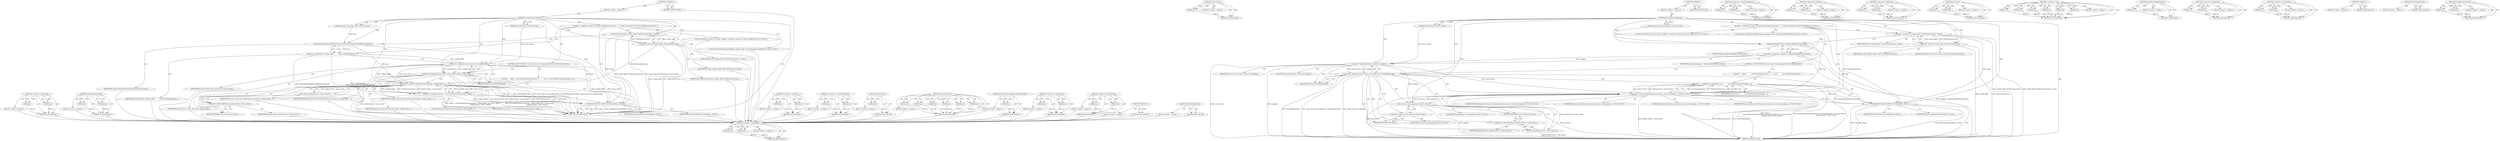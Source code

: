 digraph "StartPollingThread" {
vulnerable_93 [label=<(METHOD,&lt;operator&gt;.logicalAnd)>];
vulnerable_94 [label=<(PARAM,p1)>];
vulnerable_95 [label=<(PARAM,p2)>];
vulnerable_96 [label=<(BLOCK,&lt;empty&gt;,&lt;empty&gt;)>];
vulnerable_97 [label=<(METHOD_RETURN,ANY)>];
vulnerable_120 [label=<(METHOD,task_runner)>];
vulnerable_121 [label=<(PARAM,p1)>];
vulnerable_122 [label=<(BLOCK,&lt;empty&gt;,&lt;empty&gt;)>];
vulnerable_123 [label=<(METHOD_RETURN,ANY)>];
vulnerable_6 [label=<(METHOD,&lt;global&gt;)<SUB>1</SUB>>];
vulnerable_7 [label=<(BLOCK,&lt;empty&gt;,&lt;empty&gt;)<SUB>1</SUB>>];
vulnerable_8 [label=<(METHOD,CreateSensorAndNotify)<SUB>1</SUB>>];
vulnerable_9 [label="<(PARAM,mojom::SensorType type)<SUB>2</SUB>>"];
vulnerable_10 [label=<(PARAM,SensorInfoLinux* sensor_device)<SUB>3</SUB>>];
vulnerable_11 [label=<(BLOCK,{
   DCHECK_CALLED_ON_VALID_THREAD(thread_check...,{
   DCHECK_CALLED_ON_VALID_THREAD(thread_check...)<SUB>3</SUB>>];
vulnerable_12 [label="<(LOCAL,DCHECK_CALLED_ON_VALID_THREAD : DCHECK_CALLED_ON_VALID_THREAD)<SUB>4</SUB>>"];
vulnerable_13 [label=<(&lt;operator&gt;.greaterThan,scoped_refptr&lt;PlatformSensorLinux&gt; sensor)<SUB>5</SUB>>];
vulnerable_14 [label=<(&lt;operator&gt;.lessThan,scoped_refptr&lt;PlatformSensorLinux)<SUB>5</SUB>>];
vulnerable_15 [label=<(IDENTIFIER,scoped_refptr,scoped_refptr&lt;PlatformSensorLinux)<SUB>5</SUB>>];
vulnerable_16 [label=<(IDENTIFIER,PlatformSensorLinux,scoped_refptr&lt;PlatformSensorLinux)<SUB>5</SUB>>];
vulnerable_17 [label=<(IDENTIFIER,sensor,scoped_refptr&lt;PlatformSensorLinux&gt; sensor)<SUB>5</SUB>>];
vulnerable_18 [label="<(LOCAL,mojo.ScopedSharedBufferMapping mapping: mojo.ScopedSharedBufferMapping)<SUB>6</SUB>>"];
vulnerable_19 [label=<(&lt;operator&gt;.assignment,mapping = MapSharedBufferForType(type))<SUB>6</SUB>>];
vulnerable_20 [label=<(IDENTIFIER,mapping,mapping = MapSharedBufferForType(type))<SUB>6</SUB>>];
vulnerable_21 [label=<(MapSharedBufferForType,MapSharedBufferForType(type))<SUB>6</SUB>>];
vulnerable_22 [label=<(IDENTIFIER,type,MapSharedBufferForType(type))<SUB>6</SUB>>];
vulnerable_23 [label=<(CONTROL_STRUCTURE,IF,if (sensor_device &amp;&amp; mapping &amp;&amp; StartPollingThread()))<SUB>7</SUB>>];
vulnerable_24 [label=<(&lt;operator&gt;.logicalAnd,sensor_device &amp;&amp; mapping &amp;&amp; StartPollingThread())<SUB>7</SUB>>];
vulnerable_25 [label=<(&lt;operator&gt;.logicalAnd,sensor_device &amp;&amp; mapping)<SUB>7</SUB>>];
vulnerable_26 [label=<(IDENTIFIER,sensor_device,sensor_device &amp;&amp; mapping)<SUB>7</SUB>>];
vulnerable_27 [label=<(IDENTIFIER,mapping,sensor_device &amp;&amp; mapping)<SUB>7</SUB>>];
vulnerable_28 [label=<(StartPollingThread,StartPollingThread())<SUB>7</SUB>>];
vulnerable_29 [label=<(BLOCK,{
    sensor =
        new PlatformSensorLinux(...,{
    sensor =
        new PlatformSensorLinux(...)<SUB>7</SUB>>];
vulnerable_30 [label=<(&lt;operator&gt;.assignment,sensor =
        new PlatformSensorLinux(type, ...)<SUB>8</SUB>>];
vulnerable_31 [label=<(IDENTIFIER,sensor,sensor =
        new PlatformSensorLinux(type, ...)<SUB>8</SUB>>];
vulnerable_32 [label="<(&lt;operator&gt;.new,new PlatformSensorLinux(type, std::move(mapping...)<SUB>9</SUB>>"];
vulnerable_33 [label="<(IDENTIFIER,PlatformSensorLinux,new PlatformSensorLinux(type, std::move(mapping...)<SUB>9</SUB>>"];
vulnerable_34 [label="<(IDENTIFIER,type,new PlatformSensorLinux(type, std::move(mapping...)<SUB>9</SUB>>"];
vulnerable_35 [label="<(std.move,std::move(mapping))<SUB>9</SUB>>"];
vulnerable_36 [label="<(&lt;operator&gt;.fieldAccess,std::move)<SUB>9</SUB>>"];
vulnerable_37 [label="<(IDENTIFIER,std,std::move(mapping))<SUB>9</SUB>>"];
vulnerable_38 [label=<(FIELD_IDENTIFIER,move,move)<SUB>9</SUB>>];
vulnerable_39 [label="<(IDENTIFIER,mapping,std::move(mapping))<SUB>9</SUB>>"];
vulnerable_40 [label="<(LITERAL,this,new PlatformSensorLinux(type, std::move(mapping...)<SUB>9</SUB>>"];
vulnerable_41 [label="<(IDENTIFIER,sensor_device,new PlatformSensorLinux(type, std::move(mapping...)<SUB>9</SUB>>"];
vulnerable_42 [label=<(task_runner,polling_thread_-&gt;task_runner())<SUB>10</SUB>>];
vulnerable_43 [label=<(&lt;operator&gt;.indirectFieldAccess,polling_thread_-&gt;task_runner)<SUB>10</SUB>>];
vulnerable_44 [label=<(IDENTIFIER,polling_thread_,polling_thread_-&gt;task_runner())<SUB>10</SUB>>];
vulnerable_45 [label=<(FIELD_IDENTIFIER,task_runner,task_runner)<SUB>10</SUB>>];
vulnerable_46 [label=<(NotifySensorCreated,NotifySensorCreated(type, sensor))<SUB>12</SUB>>];
vulnerable_47 [label=<(IDENTIFIER,type,NotifySensorCreated(type, sensor))<SUB>12</SUB>>];
vulnerable_48 [label=<(IDENTIFIER,sensor,NotifySensorCreated(type, sensor))<SUB>12</SUB>>];
vulnerable_49 [label=<(METHOD_RETURN,void)<SUB>1</SUB>>];
vulnerable_51 [label=<(METHOD_RETURN,ANY)<SUB>1</SUB>>];
vulnerable_124 [label=<(METHOD,&lt;operator&gt;.indirectFieldAccess)>];
vulnerable_125 [label=<(PARAM,p1)>];
vulnerable_126 [label=<(PARAM,p2)>];
vulnerable_127 [label=<(BLOCK,&lt;empty&gt;,&lt;empty&gt;)>];
vulnerable_128 [label=<(METHOD_RETURN,ANY)>];
vulnerable_79 [label=<(METHOD,&lt;operator&gt;.lessThan)>];
vulnerable_80 [label=<(PARAM,p1)>];
vulnerable_81 [label=<(PARAM,p2)>];
vulnerable_82 [label=<(BLOCK,&lt;empty&gt;,&lt;empty&gt;)>];
vulnerable_83 [label=<(METHOD_RETURN,ANY)>];
vulnerable_115 [label=<(METHOD,&lt;operator&gt;.fieldAccess)>];
vulnerable_116 [label=<(PARAM,p1)>];
vulnerable_117 [label=<(PARAM,p2)>];
vulnerable_118 [label=<(BLOCK,&lt;empty&gt;,&lt;empty&gt;)>];
vulnerable_119 [label=<(METHOD_RETURN,ANY)>];
vulnerable_110 [label=<(METHOD,std.move)>];
vulnerable_111 [label=<(PARAM,p1)>];
vulnerable_112 [label=<(PARAM,p2)>];
vulnerable_113 [label=<(BLOCK,&lt;empty&gt;,&lt;empty&gt;)>];
vulnerable_114 [label=<(METHOD_RETURN,ANY)>];
vulnerable_101 [label=<(METHOD,&lt;operator&gt;.new)>];
vulnerable_102 [label=<(PARAM,p1)>];
vulnerable_103 [label=<(PARAM,p2)>];
vulnerable_104 [label=<(PARAM,p3)>];
vulnerable_105 [label=<(PARAM,p4)>];
vulnerable_106 [label=<(PARAM,p5)>];
vulnerable_107 [label=<(PARAM,p6)>];
vulnerable_108 [label=<(BLOCK,&lt;empty&gt;,&lt;empty&gt;)>];
vulnerable_109 [label=<(METHOD_RETURN,ANY)>];
vulnerable_89 [label=<(METHOD,MapSharedBufferForType)>];
vulnerable_90 [label=<(PARAM,p1)>];
vulnerable_91 [label=<(BLOCK,&lt;empty&gt;,&lt;empty&gt;)>];
vulnerable_92 [label=<(METHOD_RETURN,ANY)>];
vulnerable_84 [label=<(METHOD,&lt;operator&gt;.assignment)>];
vulnerable_85 [label=<(PARAM,p1)>];
vulnerable_86 [label=<(PARAM,p2)>];
vulnerable_87 [label=<(BLOCK,&lt;empty&gt;,&lt;empty&gt;)>];
vulnerable_88 [label=<(METHOD_RETURN,ANY)>];
vulnerable_74 [label=<(METHOD,&lt;operator&gt;.greaterThan)>];
vulnerable_75 [label=<(PARAM,p1)>];
vulnerable_76 [label=<(PARAM,p2)>];
vulnerable_77 [label=<(BLOCK,&lt;empty&gt;,&lt;empty&gt;)>];
vulnerable_78 [label=<(METHOD_RETURN,ANY)>];
vulnerable_68 [label=<(METHOD,&lt;global&gt;)<SUB>1</SUB>>];
vulnerable_69 [label=<(BLOCK,&lt;empty&gt;,&lt;empty&gt;)>];
vulnerable_70 [label=<(METHOD_RETURN,ANY)>];
vulnerable_98 [label=<(METHOD,StartPollingThread)>];
vulnerable_99 [label=<(BLOCK,&lt;empty&gt;,&lt;empty&gt;)>];
vulnerable_100 [label=<(METHOD_RETURN,ANY)>];
vulnerable_129 [label=<(METHOD,NotifySensorCreated)>];
vulnerable_130 [label=<(PARAM,p1)>];
vulnerable_131 [label=<(PARAM,p2)>];
vulnerable_132 [label=<(BLOCK,&lt;empty&gt;,&lt;empty&gt;)>];
vulnerable_133 [label=<(METHOD_RETURN,ANY)>];
fixed_89 [label=<(METHOD,&lt;operator&gt;.logicalAnd)>];
fixed_90 [label=<(PARAM,p1)>];
fixed_91 [label=<(PARAM,p2)>];
fixed_92 [label=<(BLOCK,&lt;empty&gt;,&lt;empty&gt;)>];
fixed_93 [label=<(METHOD_RETURN,ANY)>];
fixed_115 [label=<(METHOD,NotifySensorCreated)>];
fixed_116 [label=<(PARAM,p1)>];
fixed_117 [label=<(PARAM,p2)>];
fixed_118 [label=<(BLOCK,&lt;empty&gt;,&lt;empty&gt;)>];
fixed_119 [label=<(METHOD_RETURN,ANY)>];
fixed_6 [label=<(METHOD,&lt;global&gt;)<SUB>1</SUB>>];
fixed_7 [label=<(BLOCK,&lt;empty&gt;,&lt;empty&gt;)<SUB>1</SUB>>];
fixed_8 [label=<(METHOD,CreateSensorAndNotify)<SUB>1</SUB>>];
fixed_9 [label="<(PARAM,mojom::SensorType type)<SUB>2</SUB>>"];
fixed_10 [label=<(PARAM,SensorInfoLinux* sensor_device)<SUB>3</SUB>>];
fixed_11 [label=<(BLOCK,{
   DCHECK_CALLED_ON_VALID_THREAD(thread_check...,{
   DCHECK_CALLED_ON_VALID_THREAD(thread_check...)<SUB>3</SUB>>];
fixed_12 [label="<(LOCAL,DCHECK_CALLED_ON_VALID_THREAD : DCHECK_CALLED_ON_VALID_THREAD)<SUB>4</SUB>>"];
fixed_13 [label=<(&lt;operator&gt;.greaterThan,scoped_refptr&lt;PlatformSensorLinux&gt; sensor)<SUB>5</SUB>>];
fixed_14 [label=<(&lt;operator&gt;.lessThan,scoped_refptr&lt;PlatformSensorLinux)<SUB>5</SUB>>];
fixed_15 [label=<(IDENTIFIER,scoped_refptr,scoped_refptr&lt;PlatformSensorLinux)<SUB>5</SUB>>];
fixed_16 [label=<(IDENTIFIER,PlatformSensorLinux,scoped_refptr&lt;PlatformSensorLinux)<SUB>5</SUB>>];
fixed_17 [label=<(IDENTIFIER,sensor,scoped_refptr&lt;PlatformSensorLinux&gt; sensor)<SUB>5</SUB>>];
fixed_18 [label="<(LOCAL,SensorReadingSharedBuffer* reading_buffer: SensorReadingSharedBuffer*)<SUB>6</SUB>>"];
fixed_19 [label=<(&lt;operator&gt;.assignment,* reading_buffer =
      GetSensorReadingShared...)<SUB>6</SUB>>];
fixed_20 [label=<(IDENTIFIER,reading_buffer,* reading_buffer =
      GetSensorReadingShared...)<SUB>6</SUB>>];
fixed_21 [label=<(GetSensorReadingSharedBufferForType,GetSensorReadingSharedBufferForType(type))<SUB>7</SUB>>];
fixed_22 [label=<(IDENTIFIER,type,GetSensorReadingSharedBufferForType(type))<SUB>7</SUB>>];
fixed_23 [label=<(CONTROL_STRUCTURE,IF,if (sensor_device &amp;&amp; reading_buffer &amp;&amp; StartPollingThread()))<SUB>8</SUB>>];
fixed_24 [label=<(&lt;operator&gt;.logicalAnd,sensor_device &amp;&amp; reading_buffer &amp;&amp; StartPolling...)<SUB>8</SUB>>];
fixed_25 [label=<(&lt;operator&gt;.logicalAnd,sensor_device &amp;&amp; reading_buffer)<SUB>8</SUB>>];
fixed_26 [label=<(IDENTIFIER,sensor_device,sensor_device &amp;&amp; reading_buffer)<SUB>8</SUB>>];
fixed_27 [label=<(IDENTIFIER,reading_buffer,sensor_device &amp;&amp; reading_buffer)<SUB>8</SUB>>];
fixed_28 [label=<(StartPollingThread,StartPollingThread())<SUB>8</SUB>>];
fixed_29 [label=<(BLOCK,{
    sensor = new PlatformSensorLinux(type, re...,{
    sensor = new PlatformSensorLinux(type, re...)<SUB>8</SUB>>];
fixed_30 [label=<(&lt;operator&gt;.assignment,sensor = new PlatformSensorLinux(type, reading_...)<SUB>9</SUB>>];
fixed_31 [label=<(IDENTIFIER,sensor,sensor = new PlatformSensorLinux(type, reading_...)<SUB>9</SUB>>];
fixed_32 [label=<(&lt;operator&gt;.new,new PlatformSensorLinux(type, reading_buffer, t...)<SUB>9</SUB>>];
fixed_33 [label=<(IDENTIFIER,PlatformSensorLinux,new PlatformSensorLinux(type, reading_buffer, t...)<SUB>9</SUB>>];
fixed_34 [label=<(IDENTIFIER,type,new PlatformSensorLinux(type, reading_buffer, t...)<SUB>9</SUB>>];
fixed_35 [label=<(IDENTIFIER,reading_buffer,new PlatformSensorLinux(type, reading_buffer, t...)<SUB>9</SUB>>];
fixed_36 [label=<(LITERAL,this,new PlatformSensorLinux(type, reading_buffer, t...)<SUB>9</SUB>>];
fixed_37 [label=<(IDENTIFIER,sensor_device,new PlatformSensorLinux(type, reading_buffer, t...)<SUB>9</SUB>>];
fixed_38 [label=<(task_runner,polling_thread_-&gt;task_runner())<SUB>10</SUB>>];
fixed_39 [label=<(&lt;operator&gt;.indirectFieldAccess,polling_thread_-&gt;task_runner)<SUB>10</SUB>>];
fixed_40 [label=<(IDENTIFIER,polling_thread_,polling_thread_-&gt;task_runner())<SUB>10</SUB>>];
fixed_41 [label=<(FIELD_IDENTIFIER,task_runner,task_runner)<SUB>10</SUB>>];
fixed_42 [label=<(NotifySensorCreated,NotifySensorCreated(type, sensor))<SUB>12</SUB>>];
fixed_43 [label=<(IDENTIFIER,type,NotifySensorCreated(type, sensor))<SUB>12</SUB>>];
fixed_44 [label=<(IDENTIFIER,sensor,NotifySensorCreated(type, sensor))<SUB>12</SUB>>];
fixed_45 [label=<(METHOD_RETURN,void)<SUB>1</SUB>>];
fixed_47 [label=<(METHOD_RETURN,ANY)<SUB>1</SUB>>];
fixed_75 [label=<(METHOD,&lt;operator&gt;.lessThan)>];
fixed_76 [label=<(PARAM,p1)>];
fixed_77 [label=<(PARAM,p2)>];
fixed_78 [label=<(BLOCK,&lt;empty&gt;,&lt;empty&gt;)>];
fixed_79 [label=<(METHOD_RETURN,ANY)>];
fixed_110 [label=<(METHOD,&lt;operator&gt;.indirectFieldAccess)>];
fixed_111 [label=<(PARAM,p1)>];
fixed_112 [label=<(PARAM,p2)>];
fixed_113 [label=<(BLOCK,&lt;empty&gt;,&lt;empty&gt;)>];
fixed_114 [label=<(METHOD_RETURN,ANY)>];
fixed_106 [label=<(METHOD,task_runner)>];
fixed_107 [label=<(PARAM,p1)>];
fixed_108 [label=<(BLOCK,&lt;empty&gt;,&lt;empty&gt;)>];
fixed_109 [label=<(METHOD_RETURN,ANY)>];
fixed_97 [label=<(METHOD,&lt;operator&gt;.new)>];
fixed_98 [label=<(PARAM,p1)>];
fixed_99 [label=<(PARAM,p2)>];
fixed_100 [label=<(PARAM,p3)>];
fixed_101 [label=<(PARAM,p4)>];
fixed_102 [label=<(PARAM,p5)>];
fixed_103 [label=<(PARAM,p6)>];
fixed_104 [label=<(BLOCK,&lt;empty&gt;,&lt;empty&gt;)>];
fixed_105 [label=<(METHOD_RETURN,ANY)>];
fixed_85 [label=<(METHOD,GetSensorReadingSharedBufferForType)>];
fixed_86 [label=<(PARAM,p1)>];
fixed_87 [label=<(BLOCK,&lt;empty&gt;,&lt;empty&gt;)>];
fixed_88 [label=<(METHOD_RETURN,ANY)>];
fixed_80 [label=<(METHOD,&lt;operator&gt;.assignment)>];
fixed_81 [label=<(PARAM,p1)>];
fixed_82 [label=<(PARAM,p2)>];
fixed_83 [label=<(BLOCK,&lt;empty&gt;,&lt;empty&gt;)>];
fixed_84 [label=<(METHOD_RETURN,ANY)>];
fixed_70 [label=<(METHOD,&lt;operator&gt;.greaterThan)>];
fixed_71 [label=<(PARAM,p1)>];
fixed_72 [label=<(PARAM,p2)>];
fixed_73 [label=<(BLOCK,&lt;empty&gt;,&lt;empty&gt;)>];
fixed_74 [label=<(METHOD_RETURN,ANY)>];
fixed_64 [label=<(METHOD,&lt;global&gt;)<SUB>1</SUB>>];
fixed_65 [label=<(BLOCK,&lt;empty&gt;,&lt;empty&gt;)>];
fixed_66 [label=<(METHOD_RETURN,ANY)>];
fixed_94 [label=<(METHOD,StartPollingThread)>];
fixed_95 [label=<(BLOCK,&lt;empty&gt;,&lt;empty&gt;)>];
fixed_96 [label=<(METHOD_RETURN,ANY)>];
vulnerable_93 -> vulnerable_94  [key=0, label="AST: "];
vulnerable_93 -> vulnerable_94  [key=1, label="DDG: "];
vulnerable_93 -> vulnerable_96  [key=0, label="AST: "];
vulnerable_93 -> vulnerable_95  [key=0, label="AST: "];
vulnerable_93 -> vulnerable_95  [key=1, label="DDG: "];
vulnerable_93 -> vulnerable_97  [key=0, label="AST: "];
vulnerable_93 -> vulnerable_97  [key=1, label="CFG: "];
vulnerable_94 -> vulnerable_97  [key=0, label="DDG: p1"];
vulnerable_95 -> vulnerable_97  [key=0, label="DDG: p2"];
vulnerable_120 -> vulnerable_121  [key=0, label="AST: "];
vulnerable_120 -> vulnerable_121  [key=1, label="DDG: "];
vulnerable_120 -> vulnerable_122  [key=0, label="AST: "];
vulnerable_120 -> vulnerable_123  [key=0, label="AST: "];
vulnerable_120 -> vulnerable_123  [key=1, label="CFG: "];
vulnerable_121 -> vulnerable_123  [key=0, label="DDG: p1"];
vulnerable_6 -> vulnerable_7  [key=0, label="AST: "];
vulnerable_6 -> vulnerable_51  [key=0, label="AST: "];
vulnerable_6 -> vulnerable_51  [key=1, label="CFG: "];
vulnerable_7 -> vulnerable_8  [key=0, label="AST: "];
vulnerable_8 -> vulnerable_9  [key=0, label="AST: "];
vulnerable_8 -> vulnerable_9  [key=1, label="DDG: "];
vulnerable_8 -> vulnerable_10  [key=0, label="AST: "];
vulnerable_8 -> vulnerable_10  [key=1, label="DDG: "];
vulnerable_8 -> vulnerable_11  [key=0, label="AST: "];
vulnerable_8 -> vulnerable_49  [key=0, label="AST: "];
vulnerable_8 -> vulnerable_14  [key=0, label="CFG: "];
vulnerable_8 -> vulnerable_14  [key=1, label="DDG: "];
vulnerable_8 -> vulnerable_13  [key=0, label="DDG: "];
vulnerable_8 -> vulnerable_46  [key=0, label="DDG: "];
vulnerable_8 -> vulnerable_21  [key=0, label="DDG: "];
vulnerable_8 -> vulnerable_24  [key=0, label="DDG: "];
vulnerable_8 -> vulnerable_25  [key=0, label="DDG: "];
vulnerable_8 -> vulnerable_32  [key=0, label="DDG: "];
vulnerable_8 -> vulnerable_35  [key=0, label="DDG: "];
vulnerable_9 -> vulnerable_21  [key=0, label="DDG: type"];
vulnerable_10 -> vulnerable_25  [key=0, label="DDG: sensor_device"];
vulnerable_11 -> vulnerable_12  [key=0, label="AST: "];
vulnerable_11 -> vulnerable_13  [key=0, label="AST: "];
vulnerable_11 -> vulnerable_18  [key=0, label="AST: "];
vulnerable_11 -> vulnerable_19  [key=0, label="AST: "];
vulnerable_11 -> vulnerable_23  [key=0, label="AST: "];
vulnerable_11 -> vulnerable_46  [key=0, label="AST: "];
vulnerable_13 -> vulnerable_14  [key=0, label="AST: "];
vulnerable_13 -> vulnerable_17  [key=0, label="AST: "];
vulnerable_13 -> vulnerable_21  [key=0, label="CFG: "];
vulnerable_13 -> vulnerable_49  [key=0, label="DDG: scoped_refptr&lt;PlatformSensorLinux"];
vulnerable_13 -> vulnerable_49  [key=1, label="DDG: scoped_refptr&lt;PlatformSensorLinux&gt; sensor"];
vulnerable_13 -> vulnerable_46  [key=0, label="DDG: sensor"];
vulnerable_14 -> vulnerable_15  [key=0, label="AST: "];
vulnerable_14 -> vulnerable_16  [key=0, label="AST: "];
vulnerable_14 -> vulnerable_13  [key=0, label="CFG: "];
vulnerable_14 -> vulnerable_13  [key=1, label="DDG: scoped_refptr"];
vulnerable_14 -> vulnerable_13  [key=2, label="DDG: PlatformSensorLinux"];
vulnerable_14 -> vulnerable_49  [key=0, label="DDG: PlatformSensorLinux"];
vulnerable_14 -> vulnerable_49  [key=1, label="DDG: scoped_refptr"];
vulnerable_14 -> vulnerable_32  [key=0, label="DDG: PlatformSensorLinux"];
vulnerable_19 -> vulnerable_20  [key=0, label="AST: "];
vulnerable_19 -> vulnerable_21  [key=0, label="AST: "];
vulnerable_19 -> vulnerable_25  [key=0, label="CFG: "];
vulnerable_19 -> vulnerable_25  [key=1, label="DDG: mapping"];
vulnerable_19 -> vulnerable_49  [key=0, label="DDG: MapSharedBufferForType(type)"];
vulnerable_19 -> vulnerable_49  [key=1, label="DDG: mapping = MapSharedBufferForType(type)"];
vulnerable_21 -> vulnerable_22  [key=0, label="AST: "];
vulnerable_21 -> vulnerable_19  [key=0, label="CFG: "];
vulnerable_21 -> vulnerable_19  [key=1, label="DDG: type"];
vulnerable_21 -> vulnerable_46  [key=0, label="DDG: type"];
vulnerable_21 -> vulnerable_32  [key=0, label="DDG: type"];
vulnerable_23 -> vulnerable_24  [key=0, label="AST: "];
vulnerable_23 -> vulnerable_29  [key=0, label="AST: "];
vulnerable_24 -> vulnerable_25  [key=0, label="AST: "];
vulnerable_24 -> vulnerable_28  [key=0, label="AST: "];
vulnerable_24 -> vulnerable_38  [key=0, label="CFG: "];
vulnerable_24 -> vulnerable_38  [key=1, label="CDG: "];
vulnerable_24 -> vulnerable_46  [key=0, label="CFG: "];
vulnerable_24 -> vulnerable_49  [key=0, label="DDG: sensor_device &amp;&amp; mapping"];
vulnerable_24 -> vulnerable_49  [key=1, label="DDG: StartPollingThread()"];
vulnerable_24 -> vulnerable_49  [key=2, label="DDG: sensor_device &amp;&amp; mapping &amp;&amp; StartPollingThread()"];
vulnerable_24 -> vulnerable_30  [key=0, label="CDG: "];
vulnerable_24 -> vulnerable_32  [key=0, label="CDG: "];
vulnerable_24 -> vulnerable_42  [key=0, label="CDG: "];
vulnerable_24 -> vulnerable_36  [key=0, label="CDG: "];
vulnerable_24 -> vulnerable_35  [key=0, label="CDG: "];
vulnerable_24 -> vulnerable_45  [key=0, label="CDG: "];
vulnerable_24 -> vulnerable_43  [key=0, label="CDG: "];
vulnerable_25 -> vulnerable_26  [key=0, label="AST: "];
vulnerable_25 -> vulnerable_27  [key=0, label="AST: "];
vulnerable_25 -> vulnerable_28  [key=0, label="CFG: "];
vulnerable_25 -> vulnerable_28  [key=1, label="CDG: "];
vulnerable_25 -> vulnerable_24  [key=0, label="CFG: "];
vulnerable_25 -> vulnerable_24  [key=1, label="DDG: sensor_device"];
vulnerable_25 -> vulnerable_24  [key=2, label="DDG: mapping"];
vulnerable_25 -> vulnerable_49  [key=0, label="DDG: sensor_device"];
vulnerable_25 -> vulnerable_49  [key=1, label="DDG: mapping"];
vulnerable_25 -> vulnerable_32  [key=0, label="DDG: sensor_device"];
vulnerable_25 -> vulnerable_35  [key=0, label="DDG: mapping"];
vulnerable_28 -> vulnerable_24  [key=0, label="CFG: "];
vulnerable_29 -> vulnerable_30  [key=0, label="AST: "];
vulnerable_30 -> vulnerable_31  [key=0, label="AST: "];
vulnerable_30 -> vulnerable_32  [key=0, label="AST: "];
vulnerable_30 -> vulnerable_46  [key=0, label="CFG: "];
vulnerable_30 -> vulnerable_46  [key=1, label="DDG: sensor"];
vulnerable_30 -> vulnerable_49  [key=0, label="DDG: new PlatformSensorLinux(type, std::move(mapping), this, sensor_device,
                                polling_thread_-&gt;task_runner())"];
vulnerable_30 -> vulnerable_49  [key=1, label="DDG: sensor =
        new PlatformSensorLinux(type, std::move(mapping), this, sensor_device,
                                polling_thread_-&gt;task_runner())"];
vulnerable_32 -> vulnerable_33  [key=0, label="AST: "];
vulnerable_32 -> vulnerable_34  [key=0, label="AST: "];
vulnerable_32 -> vulnerable_35  [key=0, label="AST: "];
vulnerable_32 -> vulnerable_40  [key=0, label="AST: "];
vulnerable_32 -> vulnerable_41  [key=0, label="AST: "];
vulnerable_32 -> vulnerable_42  [key=0, label="AST: "];
vulnerable_32 -> vulnerable_30  [key=0, label="CFG: "];
vulnerable_32 -> vulnerable_30  [key=1, label="DDG: std::move(mapping)"];
vulnerable_32 -> vulnerable_30  [key=2, label="DDG: PlatformSensorLinux"];
vulnerable_32 -> vulnerable_30  [key=3, label="DDG: this"];
vulnerable_32 -> vulnerable_30  [key=4, label="DDG: type"];
vulnerable_32 -> vulnerable_30  [key=5, label="DDG: sensor_device"];
vulnerable_32 -> vulnerable_30  [key=6, label="DDG: polling_thread_-&gt;task_runner()"];
vulnerable_32 -> vulnerable_49  [key=0, label="DDG: PlatformSensorLinux"];
vulnerable_32 -> vulnerable_49  [key=1, label="DDG: std::move(mapping)"];
vulnerable_32 -> vulnerable_49  [key=2, label="DDG: sensor_device"];
vulnerable_32 -> vulnerable_49  [key=3, label="DDG: polling_thread_-&gt;task_runner()"];
vulnerable_32 -> vulnerable_46  [key=0, label="DDG: type"];
vulnerable_35 -> vulnerable_36  [key=0, label="AST: "];
vulnerable_35 -> vulnerable_39  [key=0, label="AST: "];
vulnerable_35 -> vulnerable_45  [key=0, label="CFG: "];
vulnerable_35 -> vulnerable_49  [key=0, label="DDG: std::move"];
vulnerable_35 -> vulnerable_49  [key=1, label="DDG: mapping"];
vulnerable_35 -> vulnerable_32  [key=0, label="DDG: std::move"];
vulnerable_35 -> vulnerable_32  [key=1, label="DDG: mapping"];
vulnerable_36 -> vulnerable_37  [key=0, label="AST: "];
vulnerable_36 -> vulnerable_38  [key=0, label="AST: "];
vulnerable_36 -> vulnerable_35  [key=0, label="CFG: "];
vulnerable_38 -> vulnerable_36  [key=0, label="CFG: "];
vulnerable_42 -> vulnerable_43  [key=0, label="AST: "];
vulnerable_42 -> vulnerable_32  [key=0, label="CFG: "];
vulnerable_42 -> vulnerable_32  [key=1, label="DDG: polling_thread_-&gt;task_runner"];
vulnerable_42 -> vulnerable_49  [key=0, label="DDG: polling_thread_-&gt;task_runner"];
vulnerable_43 -> vulnerable_44  [key=0, label="AST: "];
vulnerable_43 -> vulnerable_45  [key=0, label="AST: "];
vulnerable_43 -> vulnerable_42  [key=0, label="CFG: "];
vulnerable_45 -> vulnerable_43  [key=0, label="CFG: "];
vulnerable_46 -> vulnerable_47  [key=0, label="AST: "];
vulnerable_46 -> vulnerable_48  [key=0, label="AST: "];
vulnerable_46 -> vulnerable_49  [key=0, label="CFG: "];
vulnerable_46 -> vulnerable_49  [key=1, label="DDG: type"];
vulnerable_46 -> vulnerable_49  [key=2, label="DDG: sensor"];
vulnerable_46 -> vulnerable_49  [key=3, label="DDG: NotifySensorCreated(type, sensor)"];
vulnerable_124 -> vulnerable_125  [key=0, label="AST: "];
vulnerable_124 -> vulnerable_125  [key=1, label="DDG: "];
vulnerable_124 -> vulnerable_127  [key=0, label="AST: "];
vulnerable_124 -> vulnerable_126  [key=0, label="AST: "];
vulnerable_124 -> vulnerable_126  [key=1, label="DDG: "];
vulnerable_124 -> vulnerable_128  [key=0, label="AST: "];
vulnerable_124 -> vulnerable_128  [key=1, label="CFG: "];
vulnerable_125 -> vulnerable_128  [key=0, label="DDG: p1"];
vulnerable_126 -> vulnerable_128  [key=0, label="DDG: p2"];
vulnerable_79 -> vulnerable_80  [key=0, label="AST: "];
vulnerable_79 -> vulnerable_80  [key=1, label="DDG: "];
vulnerable_79 -> vulnerable_82  [key=0, label="AST: "];
vulnerable_79 -> vulnerable_81  [key=0, label="AST: "];
vulnerable_79 -> vulnerable_81  [key=1, label="DDG: "];
vulnerable_79 -> vulnerable_83  [key=0, label="AST: "];
vulnerable_79 -> vulnerable_83  [key=1, label="CFG: "];
vulnerable_80 -> vulnerable_83  [key=0, label="DDG: p1"];
vulnerable_81 -> vulnerable_83  [key=0, label="DDG: p2"];
vulnerable_115 -> vulnerable_116  [key=0, label="AST: "];
vulnerable_115 -> vulnerable_116  [key=1, label="DDG: "];
vulnerable_115 -> vulnerable_118  [key=0, label="AST: "];
vulnerable_115 -> vulnerable_117  [key=0, label="AST: "];
vulnerable_115 -> vulnerable_117  [key=1, label="DDG: "];
vulnerable_115 -> vulnerable_119  [key=0, label="AST: "];
vulnerable_115 -> vulnerable_119  [key=1, label="CFG: "];
vulnerable_116 -> vulnerable_119  [key=0, label="DDG: p1"];
vulnerable_117 -> vulnerable_119  [key=0, label="DDG: p2"];
vulnerable_110 -> vulnerable_111  [key=0, label="AST: "];
vulnerable_110 -> vulnerable_111  [key=1, label="DDG: "];
vulnerable_110 -> vulnerable_113  [key=0, label="AST: "];
vulnerable_110 -> vulnerable_112  [key=0, label="AST: "];
vulnerable_110 -> vulnerable_112  [key=1, label="DDG: "];
vulnerable_110 -> vulnerable_114  [key=0, label="AST: "];
vulnerable_110 -> vulnerable_114  [key=1, label="CFG: "];
vulnerable_111 -> vulnerable_114  [key=0, label="DDG: p1"];
vulnerable_112 -> vulnerable_114  [key=0, label="DDG: p2"];
vulnerable_101 -> vulnerable_102  [key=0, label="AST: "];
vulnerable_101 -> vulnerable_102  [key=1, label="DDG: "];
vulnerable_101 -> vulnerable_108  [key=0, label="AST: "];
vulnerable_101 -> vulnerable_103  [key=0, label="AST: "];
vulnerable_101 -> vulnerable_103  [key=1, label="DDG: "];
vulnerable_101 -> vulnerable_109  [key=0, label="AST: "];
vulnerable_101 -> vulnerable_109  [key=1, label="CFG: "];
vulnerable_101 -> vulnerable_104  [key=0, label="AST: "];
vulnerable_101 -> vulnerable_104  [key=1, label="DDG: "];
vulnerable_101 -> vulnerable_105  [key=0, label="AST: "];
vulnerable_101 -> vulnerable_105  [key=1, label="DDG: "];
vulnerable_101 -> vulnerable_106  [key=0, label="AST: "];
vulnerable_101 -> vulnerable_106  [key=1, label="DDG: "];
vulnerable_101 -> vulnerable_107  [key=0, label="AST: "];
vulnerable_101 -> vulnerable_107  [key=1, label="DDG: "];
vulnerable_102 -> vulnerable_109  [key=0, label="DDG: p1"];
vulnerable_103 -> vulnerable_109  [key=0, label="DDG: p2"];
vulnerable_104 -> vulnerable_109  [key=0, label="DDG: p3"];
vulnerable_105 -> vulnerable_109  [key=0, label="DDG: p4"];
vulnerable_106 -> vulnerable_109  [key=0, label="DDG: p5"];
vulnerable_107 -> vulnerable_109  [key=0, label="DDG: p6"];
vulnerable_89 -> vulnerable_90  [key=0, label="AST: "];
vulnerable_89 -> vulnerable_90  [key=1, label="DDG: "];
vulnerable_89 -> vulnerable_91  [key=0, label="AST: "];
vulnerable_89 -> vulnerable_92  [key=0, label="AST: "];
vulnerable_89 -> vulnerable_92  [key=1, label="CFG: "];
vulnerable_90 -> vulnerable_92  [key=0, label="DDG: p1"];
vulnerable_84 -> vulnerable_85  [key=0, label="AST: "];
vulnerable_84 -> vulnerable_85  [key=1, label="DDG: "];
vulnerable_84 -> vulnerable_87  [key=0, label="AST: "];
vulnerable_84 -> vulnerable_86  [key=0, label="AST: "];
vulnerable_84 -> vulnerable_86  [key=1, label="DDG: "];
vulnerable_84 -> vulnerable_88  [key=0, label="AST: "];
vulnerable_84 -> vulnerable_88  [key=1, label="CFG: "];
vulnerable_85 -> vulnerable_88  [key=0, label="DDG: p1"];
vulnerable_86 -> vulnerable_88  [key=0, label="DDG: p2"];
vulnerable_74 -> vulnerable_75  [key=0, label="AST: "];
vulnerable_74 -> vulnerable_75  [key=1, label="DDG: "];
vulnerable_74 -> vulnerable_77  [key=0, label="AST: "];
vulnerable_74 -> vulnerable_76  [key=0, label="AST: "];
vulnerable_74 -> vulnerable_76  [key=1, label="DDG: "];
vulnerable_74 -> vulnerable_78  [key=0, label="AST: "];
vulnerable_74 -> vulnerable_78  [key=1, label="CFG: "];
vulnerable_75 -> vulnerable_78  [key=0, label="DDG: p1"];
vulnerable_76 -> vulnerable_78  [key=0, label="DDG: p2"];
vulnerable_68 -> vulnerable_69  [key=0, label="AST: "];
vulnerable_68 -> vulnerable_70  [key=0, label="AST: "];
vulnerable_68 -> vulnerable_70  [key=1, label="CFG: "];
vulnerable_98 -> vulnerable_99  [key=0, label="AST: "];
vulnerable_98 -> vulnerable_100  [key=0, label="AST: "];
vulnerable_98 -> vulnerable_100  [key=1, label="CFG: "];
vulnerable_129 -> vulnerable_130  [key=0, label="AST: "];
vulnerable_129 -> vulnerable_130  [key=1, label="DDG: "];
vulnerable_129 -> vulnerable_132  [key=0, label="AST: "];
vulnerable_129 -> vulnerable_131  [key=0, label="AST: "];
vulnerable_129 -> vulnerable_131  [key=1, label="DDG: "];
vulnerable_129 -> vulnerable_133  [key=0, label="AST: "];
vulnerable_129 -> vulnerable_133  [key=1, label="CFG: "];
vulnerable_130 -> vulnerable_133  [key=0, label="DDG: p1"];
vulnerable_131 -> vulnerable_133  [key=0, label="DDG: p2"];
fixed_89 -> fixed_90  [key=0, label="AST: "];
fixed_89 -> fixed_90  [key=1, label="DDG: "];
fixed_89 -> fixed_92  [key=0, label="AST: "];
fixed_89 -> fixed_91  [key=0, label="AST: "];
fixed_89 -> fixed_91  [key=1, label="DDG: "];
fixed_89 -> fixed_93  [key=0, label="AST: "];
fixed_89 -> fixed_93  [key=1, label="CFG: "];
fixed_90 -> fixed_93  [key=0, label="DDG: p1"];
fixed_91 -> fixed_93  [key=0, label="DDG: p2"];
fixed_92 -> vulnerable_93  [key=0];
fixed_93 -> vulnerable_93  [key=0];
fixed_115 -> fixed_116  [key=0, label="AST: "];
fixed_115 -> fixed_116  [key=1, label="DDG: "];
fixed_115 -> fixed_118  [key=0, label="AST: "];
fixed_115 -> fixed_117  [key=0, label="AST: "];
fixed_115 -> fixed_117  [key=1, label="DDG: "];
fixed_115 -> fixed_119  [key=0, label="AST: "];
fixed_115 -> fixed_119  [key=1, label="CFG: "];
fixed_116 -> fixed_119  [key=0, label="DDG: p1"];
fixed_117 -> fixed_119  [key=0, label="DDG: p2"];
fixed_118 -> vulnerable_93  [key=0];
fixed_119 -> vulnerable_93  [key=0];
fixed_6 -> fixed_7  [key=0, label="AST: "];
fixed_6 -> fixed_47  [key=0, label="AST: "];
fixed_6 -> fixed_47  [key=1, label="CFG: "];
fixed_7 -> fixed_8  [key=0, label="AST: "];
fixed_8 -> fixed_9  [key=0, label="AST: "];
fixed_8 -> fixed_9  [key=1, label="DDG: "];
fixed_8 -> fixed_10  [key=0, label="AST: "];
fixed_8 -> fixed_10  [key=1, label="DDG: "];
fixed_8 -> fixed_11  [key=0, label="AST: "];
fixed_8 -> fixed_45  [key=0, label="AST: "];
fixed_8 -> fixed_14  [key=0, label="CFG: "];
fixed_8 -> fixed_14  [key=1, label="DDG: "];
fixed_8 -> fixed_13  [key=0, label="DDG: "];
fixed_8 -> fixed_42  [key=0, label="DDG: "];
fixed_8 -> fixed_21  [key=0, label="DDG: "];
fixed_8 -> fixed_24  [key=0, label="DDG: "];
fixed_8 -> fixed_25  [key=0, label="DDG: "];
fixed_8 -> fixed_32  [key=0, label="DDG: "];
fixed_9 -> fixed_21  [key=0, label="DDG: type"];
fixed_10 -> fixed_25  [key=0, label="DDG: sensor_device"];
fixed_11 -> fixed_12  [key=0, label="AST: "];
fixed_11 -> fixed_13  [key=0, label="AST: "];
fixed_11 -> fixed_18  [key=0, label="AST: "];
fixed_11 -> fixed_19  [key=0, label="AST: "];
fixed_11 -> fixed_23  [key=0, label="AST: "];
fixed_11 -> fixed_42  [key=0, label="AST: "];
fixed_12 -> vulnerable_93  [key=0];
fixed_13 -> fixed_14  [key=0, label="AST: "];
fixed_13 -> fixed_17  [key=0, label="AST: "];
fixed_13 -> fixed_21  [key=0, label="CFG: "];
fixed_13 -> fixed_45  [key=0, label="DDG: scoped_refptr&lt;PlatformSensorLinux"];
fixed_13 -> fixed_45  [key=1, label="DDG: scoped_refptr&lt;PlatformSensorLinux&gt; sensor"];
fixed_13 -> fixed_42  [key=0, label="DDG: sensor"];
fixed_14 -> fixed_15  [key=0, label="AST: "];
fixed_14 -> fixed_16  [key=0, label="AST: "];
fixed_14 -> fixed_13  [key=0, label="CFG: "];
fixed_14 -> fixed_13  [key=1, label="DDG: scoped_refptr"];
fixed_14 -> fixed_13  [key=2, label="DDG: PlatformSensorLinux"];
fixed_14 -> fixed_45  [key=0, label="DDG: PlatformSensorLinux"];
fixed_14 -> fixed_45  [key=1, label="DDG: scoped_refptr"];
fixed_14 -> fixed_32  [key=0, label="DDG: PlatformSensorLinux"];
fixed_15 -> vulnerable_93  [key=0];
fixed_16 -> vulnerable_93  [key=0];
fixed_17 -> vulnerable_93  [key=0];
fixed_18 -> vulnerable_93  [key=0];
fixed_19 -> fixed_20  [key=0, label="AST: "];
fixed_19 -> fixed_21  [key=0, label="AST: "];
fixed_19 -> fixed_25  [key=0, label="CFG: "];
fixed_19 -> fixed_25  [key=1, label="DDG: reading_buffer"];
fixed_19 -> fixed_45  [key=0, label="DDG: GetSensorReadingSharedBufferForType(type)"];
fixed_19 -> fixed_45  [key=1, label="DDG: * reading_buffer =
      GetSensorReadingSharedBufferForType(type)"];
fixed_20 -> vulnerable_93  [key=0];
fixed_21 -> fixed_22  [key=0, label="AST: "];
fixed_21 -> fixed_19  [key=0, label="CFG: "];
fixed_21 -> fixed_19  [key=1, label="DDG: type"];
fixed_21 -> fixed_42  [key=0, label="DDG: type"];
fixed_21 -> fixed_32  [key=0, label="DDG: type"];
fixed_22 -> vulnerable_93  [key=0];
fixed_23 -> fixed_24  [key=0, label="AST: "];
fixed_23 -> fixed_29  [key=0, label="AST: "];
fixed_24 -> fixed_25  [key=0, label="AST: "];
fixed_24 -> fixed_28  [key=0, label="AST: "];
fixed_24 -> fixed_41  [key=0, label="CFG: "];
fixed_24 -> fixed_41  [key=1, label="CDG: "];
fixed_24 -> fixed_42  [key=0, label="CFG: "];
fixed_24 -> fixed_45  [key=0, label="DDG: sensor_device &amp;&amp; reading_buffer"];
fixed_24 -> fixed_45  [key=1, label="DDG: StartPollingThread()"];
fixed_24 -> fixed_45  [key=2, label="DDG: sensor_device &amp;&amp; reading_buffer &amp;&amp; StartPollingThread()"];
fixed_24 -> fixed_30  [key=0, label="CDG: "];
fixed_24 -> fixed_32  [key=0, label="CDG: "];
fixed_24 -> fixed_38  [key=0, label="CDG: "];
fixed_24 -> fixed_39  [key=0, label="CDG: "];
fixed_25 -> fixed_26  [key=0, label="AST: "];
fixed_25 -> fixed_27  [key=0, label="AST: "];
fixed_25 -> fixed_28  [key=0, label="CFG: "];
fixed_25 -> fixed_28  [key=1, label="CDG: "];
fixed_25 -> fixed_24  [key=0, label="CFG: "];
fixed_25 -> fixed_24  [key=1, label="DDG: sensor_device"];
fixed_25 -> fixed_24  [key=2, label="DDG: reading_buffer"];
fixed_25 -> fixed_45  [key=0, label="DDG: sensor_device"];
fixed_25 -> fixed_45  [key=1, label="DDG: reading_buffer"];
fixed_25 -> fixed_32  [key=0, label="DDG: reading_buffer"];
fixed_25 -> fixed_32  [key=1, label="DDG: sensor_device"];
fixed_26 -> vulnerable_93  [key=0];
fixed_27 -> vulnerable_93  [key=0];
fixed_28 -> fixed_24  [key=0, label="CFG: "];
fixed_29 -> fixed_30  [key=0, label="AST: "];
fixed_30 -> fixed_31  [key=0, label="AST: "];
fixed_30 -> fixed_32  [key=0, label="AST: "];
fixed_30 -> fixed_42  [key=0, label="CFG: "];
fixed_30 -> fixed_42  [key=1, label="DDG: sensor"];
fixed_30 -> fixed_45  [key=0, label="DDG: new PlatformSensorLinux(type, reading_buffer, this, sensor_device,
                                     polling_thread_-&gt;task_runner())"];
fixed_30 -> fixed_45  [key=1, label="DDG: sensor = new PlatformSensorLinux(type, reading_buffer, this, sensor_device,
                                     polling_thread_-&gt;task_runner())"];
fixed_31 -> vulnerable_93  [key=0];
fixed_32 -> fixed_33  [key=0, label="AST: "];
fixed_32 -> fixed_34  [key=0, label="AST: "];
fixed_32 -> fixed_35  [key=0, label="AST: "];
fixed_32 -> fixed_36  [key=0, label="AST: "];
fixed_32 -> fixed_37  [key=0, label="AST: "];
fixed_32 -> fixed_38  [key=0, label="AST: "];
fixed_32 -> fixed_30  [key=0, label="CFG: "];
fixed_32 -> fixed_30  [key=1, label="DDG: this"];
fixed_32 -> fixed_30  [key=2, label="DDG: type"];
fixed_32 -> fixed_30  [key=3, label="DDG: sensor_device"];
fixed_32 -> fixed_30  [key=4, label="DDG: reading_buffer"];
fixed_32 -> fixed_30  [key=5, label="DDG: PlatformSensorLinux"];
fixed_32 -> fixed_30  [key=6, label="DDG: polling_thread_-&gt;task_runner()"];
fixed_32 -> fixed_45  [key=0, label="DDG: PlatformSensorLinux"];
fixed_32 -> fixed_45  [key=1, label="DDG: reading_buffer"];
fixed_32 -> fixed_45  [key=2, label="DDG: sensor_device"];
fixed_32 -> fixed_45  [key=3, label="DDG: polling_thread_-&gt;task_runner()"];
fixed_32 -> fixed_42  [key=0, label="DDG: type"];
fixed_33 -> vulnerable_93  [key=0];
fixed_34 -> vulnerable_93  [key=0];
fixed_35 -> vulnerable_93  [key=0];
fixed_36 -> vulnerable_93  [key=0];
fixed_37 -> vulnerable_93  [key=0];
fixed_38 -> fixed_39  [key=0, label="AST: "];
fixed_38 -> fixed_32  [key=0, label="CFG: "];
fixed_38 -> fixed_32  [key=1, label="DDG: polling_thread_-&gt;task_runner"];
fixed_38 -> fixed_45  [key=0, label="DDG: polling_thread_-&gt;task_runner"];
fixed_39 -> fixed_40  [key=0, label="AST: "];
fixed_39 -> fixed_41  [key=0, label="AST: "];
fixed_39 -> fixed_38  [key=0, label="CFG: "];
fixed_40 -> vulnerable_93  [key=0];
fixed_41 -> fixed_39  [key=0, label="CFG: "];
fixed_42 -> fixed_43  [key=0, label="AST: "];
fixed_42 -> fixed_44  [key=0, label="AST: "];
fixed_42 -> fixed_45  [key=0, label="CFG: "];
fixed_42 -> fixed_45  [key=1, label="DDG: type"];
fixed_42 -> fixed_45  [key=2, label="DDG: sensor"];
fixed_42 -> fixed_45  [key=3, label="DDG: NotifySensorCreated(type, sensor)"];
fixed_43 -> vulnerable_93  [key=0];
fixed_44 -> vulnerable_93  [key=0];
fixed_45 -> vulnerable_93  [key=0];
fixed_47 -> vulnerable_93  [key=0];
fixed_75 -> fixed_76  [key=0, label="AST: "];
fixed_75 -> fixed_76  [key=1, label="DDG: "];
fixed_75 -> fixed_78  [key=0, label="AST: "];
fixed_75 -> fixed_77  [key=0, label="AST: "];
fixed_75 -> fixed_77  [key=1, label="DDG: "];
fixed_75 -> fixed_79  [key=0, label="AST: "];
fixed_75 -> fixed_79  [key=1, label="CFG: "];
fixed_76 -> fixed_79  [key=0, label="DDG: p1"];
fixed_77 -> fixed_79  [key=0, label="DDG: p2"];
fixed_78 -> vulnerable_93  [key=0];
fixed_79 -> vulnerable_93  [key=0];
fixed_110 -> fixed_111  [key=0, label="AST: "];
fixed_110 -> fixed_111  [key=1, label="DDG: "];
fixed_110 -> fixed_113  [key=0, label="AST: "];
fixed_110 -> fixed_112  [key=0, label="AST: "];
fixed_110 -> fixed_112  [key=1, label="DDG: "];
fixed_110 -> fixed_114  [key=0, label="AST: "];
fixed_110 -> fixed_114  [key=1, label="CFG: "];
fixed_111 -> fixed_114  [key=0, label="DDG: p1"];
fixed_112 -> fixed_114  [key=0, label="DDG: p2"];
fixed_113 -> vulnerable_93  [key=0];
fixed_114 -> vulnerable_93  [key=0];
fixed_106 -> fixed_107  [key=0, label="AST: "];
fixed_106 -> fixed_107  [key=1, label="DDG: "];
fixed_106 -> fixed_108  [key=0, label="AST: "];
fixed_106 -> fixed_109  [key=0, label="AST: "];
fixed_106 -> fixed_109  [key=1, label="CFG: "];
fixed_107 -> fixed_109  [key=0, label="DDG: p1"];
fixed_108 -> vulnerable_93  [key=0];
fixed_109 -> vulnerable_93  [key=0];
fixed_97 -> fixed_98  [key=0, label="AST: "];
fixed_97 -> fixed_98  [key=1, label="DDG: "];
fixed_97 -> fixed_104  [key=0, label="AST: "];
fixed_97 -> fixed_99  [key=0, label="AST: "];
fixed_97 -> fixed_99  [key=1, label="DDG: "];
fixed_97 -> fixed_105  [key=0, label="AST: "];
fixed_97 -> fixed_105  [key=1, label="CFG: "];
fixed_97 -> fixed_100  [key=0, label="AST: "];
fixed_97 -> fixed_100  [key=1, label="DDG: "];
fixed_97 -> fixed_101  [key=0, label="AST: "];
fixed_97 -> fixed_101  [key=1, label="DDG: "];
fixed_97 -> fixed_102  [key=0, label="AST: "];
fixed_97 -> fixed_102  [key=1, label="DDG: "];
fixed_97 -> fixed_103  [key=0, label="AST: "];
fixed_97 -> fixed_103  [key=1, label="DDG: "];
fixed_98 -> fixed_105  [key=0, label="DDG: p1"];
fixed_99 -> fixed_105  [key=0, label="DDG: p2"];
fixed_100 -> fixed_105  [key=0, label="DDG: p3"];
fixed_101 -> fixed_105  [key=0, label="DDG: p4"];
fixed_102 -> fixed_105  [key=0, label="DDG: p5"];
fixed_103 -> fixed_105  [key=0, label="DDG: p6"];
fixed_104 -> vulnerable_93  [key=0];
fixed_105 -> vulnerable_93  [key=0];
fixed_85 -> fixed_86  [key=0, label="AST: "];
fixed_85 -> fixed_86  [key=1, label="DDG: "];
fixed_85 -> fixed_87  [key=0, label="AST: "];
fixed_85 -> fixed_88  [key=0, label="AST: "];
fixed_85 -> fixed_88  [key=1, label="CFG: "];
fixed_86 -> fixed_88  [key=0, label="DDG: p1"];
fixed_87 -> vulnerable_93  [key=0];
fixed_88 -> vulnerable_93  [key=0];
fixed_80 -> fixed_81  [key=0, label="AST: "];
fixed_80 -> fixed_81  [key=1, label="DDG: "];
fixed_80 -> fixed_83  [key=0, label="AST: "];
fixed_80 -> fixed_82  [key=0, label="AST: "];
fixed_80 -> fixed_82  [key=1, label="DDG: "];
fixed_80 -> fixed_84  [key=0, label="AST: "];
fixed_80 -> fixed_84  [key=1, label="CFG: "];
fixed_81 -> fixed_84  [key=0, label="DDG: p1"];
fixed_82 -> fixed_84  [key=0, label="DDG: p2"];
fixed_83 -> vulnerable_93  [key=0];
fixed_84 -> vulnerable_93  [key=0];
fixed_70 -> fixed_71  [key=0, label="AST: "];
fixed_70 -> fixed_71  [key=1, label="DDG: "];
fixed_70 -> fixed_73  [key=0, label="AST: "];
fixed_70 -> fixed_72  [key=0, label="AST: "];
fixed_70 -> fixed_72  [key=1, label="DDG: "];
fixed_70 -> fixed_74  [key=0, label="AST: "];
fixed_70 -> fixed_74  [key=1, label="CFG: "];
fixed_71 -> fixed_74  [key=0, label="DDG: p1"];
fixed_72 -> fixed_74  [key=0, label="DDG: p2"];
fixed_73 -> vulnerable_93  [key=0];
fixed_74 -> vulnerable_93  [key=0];
fixed_64 -> fixed_65  [key=0, label="AST: "];
fixed_64 -> fixed_66  [key=0, label="AST: "];
fixed_64 -> fixed_66  [key=1, label="CFG: "];
fixed_65 -> vulnerable_93  [key=0];
fixed_66 -> vulnerable_93  [key=0];
fixed_94 -> fixed_95  [key=0, label="AST: "];
fixed_94 -> fixed_96  [key=0, label="AST: "];
fixed_94 -> fixed_96  [key=1, label="CFG: "];
fixed_95 -> vulnerable_93  [key=0];
fixed_96 -> vulnerable_93  [key=0];
}
